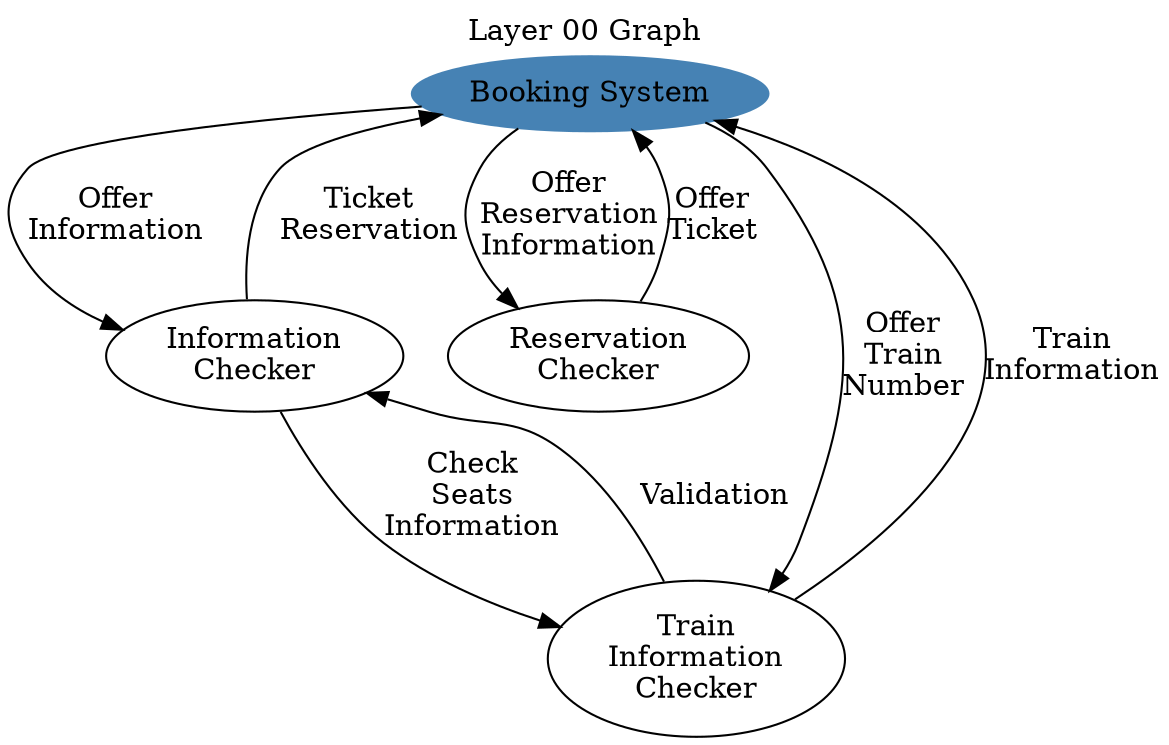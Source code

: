 digraph G {
	labelloc="t";
	label="Layer 00 Graph";

	System[label="Booking System" shape="ellipse" color="steelblue" style="filled"];
	InformationChecker[label="Information\nChecker" shape="ellipse"];
	ReservationChecker[label="Reservation\nChecker" shape="ellipse"];
	TrainInfoChecker[label="Train\nInformation\nChecker" shape="ellipse"];

	System->InformationChecker[label="Offer\nInformation"];
	InformationChecker->System[label="Ticket\nReservation"];

	System->ReservationChecker[label="Offer\nReservation\nInformation"];
	ReservationChecker->System[label="Offer\nTicket"];

	System->TrainInfoChecker[label="Offer\nTrain\nNumber"];
	TrainInfoChecker->System[label="Train\nInformation"];

	InformationChecker->TrainInfoChecker[label="Check\nSeats\nInformation"];
	TrainInfoChecker->InformationChecker[label="Validation"];
}

